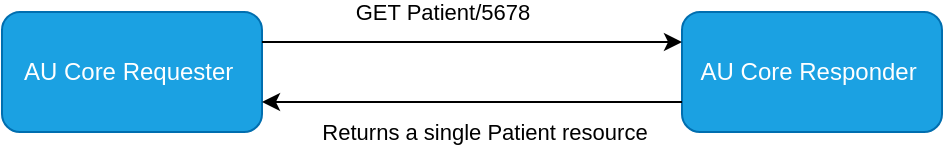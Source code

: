<mxfile version="24.3.1" type="device">
  <diagram name="Page-1" id="grIwWKawbb6MMWu9V0uH">
    <mxGraphModel dx="1434" dy="1949" grid="1" gridSize="10" guides="1" tooltips="1" connect="1" arrows="1" fold="1" page="1" pageScale="1" pageWidth="827" pageHeight="1169" math="0" shadow="0">
      <root>
        <mxCell id="0" />
        <mxCell id="1" parent="0" />
        <mxCell id="z0QF0X5Cw4nb4B-8aS_0-1" value="&lt;div&gt;AU Core Requester&amp;nbsp;&lt;/div&gt;" style="rounded=1;whiteSpace=wrap;html=1;fillColor=#1ba1e2;strokeColor=#006EAF;fontColor=#ffffff;labelBackgroundColor=none;" parent="1" vertex="1">
          <mxGeometry x="20" y="-1140" width="130" height="60" as="geometry" />
        </mxCell>
        <mxCell id="z0QF0X5Cw4nb4B-8aS_0-2" value="&lt;div&gt;&lt;font color=&quot;#ffffff&quot;&gt;AU Core Responder&amp;nbsp;&lt;/font&gt;&lt;/div&gt;" style="rounded=1;whiteSpace=wrap;html=1;fillColor=#1ba1e2;strokeColor=#006EAF;fontColor=#ffffff;" parent="1" vertex="1">
          <mxGeometry x="360" y="-1140" width="130" height="60" as="geometry" />
        </mxCell>
        <mxCell id="z0QF0X5Cw4nb4B-8aS_0-3" value="" style="endArrow=classic;html=1;rounded=0;exitX=1;exitY=0.25;exitDx=0;exitDy=0;entryX=0;entryY=0.25;entryDx=0;entryDy=0;" parent="1" source="z0QF0X5Cw4nb4B-8aS_0-1" target="z0QF0X5Cw4nb4B-8aS_0-2" edge="1">
          <mxGeometry width="50" height="50" relative="1" as="geometry">
            <mxPoint x="340" y="-1010" as="sourcePoint" />
            <mxPoint x="390" y="-1060" as="targetPoint" />
          </mxGeometry>
        </mxCell>
        <mxCell id="z0QF0X5Cw4nb4B-8aS_0-4" value="&lt;div&gt;GET Patient/5678&lt;/div&gt;" style="edgeLabel;html=1;align=center;verticalAlign=middle;resizable=0;points=[];fillOpacity=100;labelBackgroundColor=none;" parent="z0QF0X5Cw4nb4B-8aS_0-3" vertex="1" connectable="0">
          <mxGeometry x="-0.067" relative="1" as="geometry">
            <mxPoint x="-8" y="-15" as="offset" />
          </mxGeometry>
        </mxCell>
        <mxCell id="z0QF0X5Cw4nb4B-8aS_0-7" value="" style="endArrow=classic;html=1;rounded=0;exitX=0;exitY=0.75;exitDx=0;exitDy=0;entryX=1;entryY=0.75;entryDx=0;entryDy=0;" parent="1" source="z0QF0X5Cw4nb4B-8aS_0-2" target="z0QF0X5Cw4nb4B-8aS_0-1" edge="1">
          <mxGeometry width="50" height="50" relative="1" as="geometry">
            <mxPoint x="200" y="-1000" as="sourcePoint" />
            <mxPoint x="250" y="-1050" as="targetPoint" />
          </mxGeometry>
        </mxCell>
        <mxCell id="z0QF0X5Cw4nb4B-8aS_0-8" value="&lt;div&gt;Returns a single Patient resource&lt;br&gt;&lt;/div&gt;" style="edgeLabel;html=1;align=center;verticalAlign=middle;resizable=0;points=[];fillOpacity=100;labelBackgroundColor=none;" parent="z0QF0X5Cw4nb4B-8aS_0-7" vertex="1" connectable="0">
          <mxGeometry x="0.111" y="-1" relative="1" as="geometry">
            <mxPoint x="17" y="16" as="offset" />
          </mxGeometry>
        </mxCell>
      </root>
    </mxGraphModel>
  </diagram>
</mxfile>
